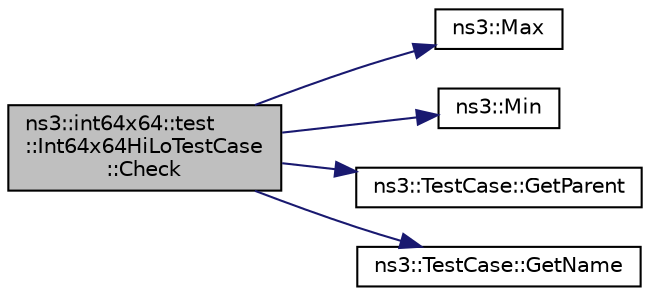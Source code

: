 digraph "ns3::int64x64::test::Int64x64HiLoTestCase::Check"
{
  edge [fontname="Helvetica",fontsize="10",labelfontname="Helvetica",labelfontsize="10"];
  node [fontname="Helvetica",fontsize="10",shape=record];
  rankdir="LR";
  Node1 [label="ns3::int64x64::test\l::Int64x64HiLoTestCase\l::Check",height=0.2,width=0.4,color="black", fillcolor="grey75", style="filled", fontcolor="black"];
  Node1 -> Node2 [color="midnightblue",fontsize="10",style="solid"];
  Node2 [label="ns3::Max",height=0.2,width=0.4,color="black", fillcolor="white", style="filled",URL="$df/dc6/group__highprec.html#ga0d35bb9363c0da4cc2557158b95dbca0"];
  Node1 -> Node3 [color="midnightblue",fontsize="10",style="solid"];
  Node3 [label="ns3::Min",height=0.2,width=0.4,color="black", fillcolor="white", style="filled",URL="$df/dc6/group__highprec.html#gacb0b89d5f4363bf77747ff1212f27430"];
  Node1 -> Node4 [color="midnightblue",fontsize="10",style="solid"];
  Node4 [label="ns3::TestCase::GetParent",height=0.2,width=0.4,color="black", fillcolor="white", style="filled",URL="$dd/d88/classns3_1_1TestCase.html#af41db0462b844c9f81838d0e61ecd563",tooltip="Get the parent of this TestCsse. "];
  Node1 -> Node5 [color="midnightblue",fontsize="10",style="solid"];
  Node5 [label="ns3::TestCase::GetName",height=0.2,width=0.4,color="black", fillcolor="white", style="filled",URL="$dd/d88/classns3_1_1TestCase.html#a28f7bb59669c24dae1c290fc17fc9b62"];
}
